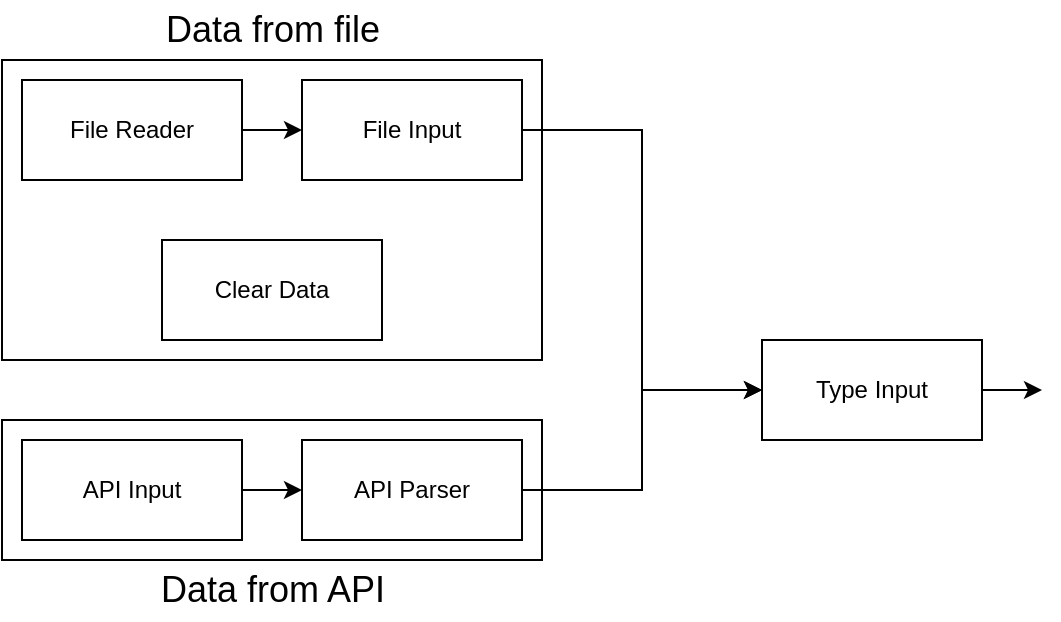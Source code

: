 <mxfile version="21.5.0" type="device">
  <diagram name="Página-1" id="u8BBPU2Zr-gYWV3qUmDy">
    <mxGraphModel dx="875" dy="524" grid="1" gridSize="10" guides="1" tooltips="1" connect="1" arrows="1" fold="1" page="1" pageScale="1" pageWidth="827" pageHeight="1169" math="0" shadow="0">
      <root>
        <mxCell id="0" />
        <mxCell id="1" parent="0" />
        <mxCell id="xZ-vkwWinsfSTJXqL0b6-13" value="" style="whiteSpace=wrap;html=1;fillColor=none;" vertex="1" parent="1">
          <mxGeometry x="190" y="350" width="270" height="70" as="geometry" />
        </mxCell>
        <mxCell id="xZ-vkwWinsfSTJXqL0b6-6" value="" style="whiteSpace=wrap;html=1;fillColor=none;" vertex="1" parent="1">
          <mxGeometry x="190" y="170" width="270" height="150" as="geometry" />
        </mxCell>
        <mxCell id="xZ-vkwWinsfSTJXqL0b6-5" style="edgeStyle=orthogonalEdgeStyle;rounded=0;orthogonalLoop=1;jettySize=auto;html=1;" edge="1" parent="1" source="xZ-vkwWinsfSTJXqL0b6-2" target="xZ-vkwWinsfSTJXqL0b6-3">
          <mxGeometry relative="1" as="geometry" />
        </mxCell>
        <mxCell id="xZ-vkwWinsfSTJXqL0b6-2" value="File Reader" style="html=1;whiteSpace=wrap;" vertex="1" parent="1">
          <mxGeometry x="200" y="180" width="110" height="50" as="geometry" />
        </mxCell>
        <mxCell id="xZ-vkwWinsfSTJXqL0b6-15" style="edgeStyle=orthogonalEdgeStyle;rounded=0;orthogonalLoop=1;jettySize=auto;html=1;entryX=0;entryY=0.5;entryDx=0;entryDy=0;" edge="1" parent="1" source="xZ-vkwWinsfSTJXqL0b6-3" target="xZ-vkwWinsfSTJXqL0b6-4">
          <mxGeometry relative="1" as="geometry" />
        </mxCell>
        <mxCell id="xZ-vkwWinsfSTJXqL0b6-3" value="File Input" style="html=1;whiteSpace=wrap;" vertex="1" parent="1">
          <mxGeometry x="340" y="180" width="110" height="50" as="geometry" />
        </mxCell>
        <mxCell id="xZ-vkwWinsfSTJXqL0b6-17" style="edgeStyle=orthogonalEdgeStyle;rounded=0;orthogonalLoop=1;jettySize=auto;html=1;" edge="1" parent="1" source="xZ-vkwWinsfSTJXqL0b6-4">
          <mxGeometry relative="1" as="geometry">
            <mxPoint x="710" y="335" as="targetPoint" />
          </mxGeometry>
        </mxCell>
        <mxCell id="xZ-vkwWinsfSTJXqL0b6-4" value="Type Input" style="html=1;whiteSpace=wrap;" vertex="1" parent="1">
          <mxGeometry x="570" y="310" width="110" height="50" as="geometry" />
        </mxCell>
        <mxCell id="xZ-vkwWinsfSTJXqL0b6-10" style="edgeStyle=orthogonalEdgeStyle;rounded=0;orthogonalLoop=1;jettySize=auto;html=1;" edge="1" parent="1" source="xZ-vkwWinsfSTJXqL0b6-11" target="xZ-vkwWinsfSTJXqL0b6-12">
          <mxGeometry relative="1" as="geometry" />
        </mxCell>
        <mxCell id="xZ-vkwWinsfSTJXqL0b6-11" value="API Input" style="html=1;whiteSpace=wrap;" vertex="1" parent="1">
          <mxGeometry x="200" y="360" width="110" height="50" as="geometry" />
        </mxCell>
        <mxCell id="xZ-vkwWinsfSTJXqL0b6-16" style="edgeStyle=orthogonalEdgeStyle;rounded=0;orthogonalLoop=1;jettySize=auto;html=1;entryX=0;entryY=0.5;entryDx=0;entryDy=0;" edge="1" parent="1" source="xZ-vkwWinsfSTJXqL0b6-12" target="xZ-vkwWinsfSTJXqL0b6-4">
          <mxGeometry relative="1" as="geometry" />
        </mxCell>
        <mxCell id="xZ-vkwWinsfSTJXqL0b6-12" value="API Parser" style="html=1;whiteSpace=wrap;" vertex="1" parent="1">
          <mxGeometry x="340" y="360" width="110" height="50" as="geometry" />
        </mxCell>
        <mxCell id="xZ-vkwWinsfSTJXqL0b6-14" value="Clear Data" style="html=1;whiteSpace=wrap;" vertex="1" parent="1">
          <mxGeometry x="270" y="260" width="110" height="50" as="geometry" />
        </mxCell>
        <mxCell id="xZ-vkwWinsfSTJXqL0b6-18" value="Data from file" style="text;strokeColor=none;align=center;fillColor=none;html=1;verticalAlign=middle;whiteSpace=wrap;rounded=0;fontSize=18;" vertex="1" parent="1">
          <mxGeometry x="257.5" y="140" width="135" height="30" as="geometry" />
        </mxCell>
        <mxCell id="xZ-vkwWinsfSTJXqL0b6-19" value="Data from API" style="text;strokeColor=none;align=center;fillColor=none;html=1;verticalAlign=middle;whiteSpace=wrap;rounded=0;fontSize=18;" vertex="1" parent="1">
          <mxGeometry x="257.5" y="420" width="135" height="30" as="geometry" />
        </mxCell>
      </root>
    </mxGraphModel>
  </diagram>
</mxfile>
